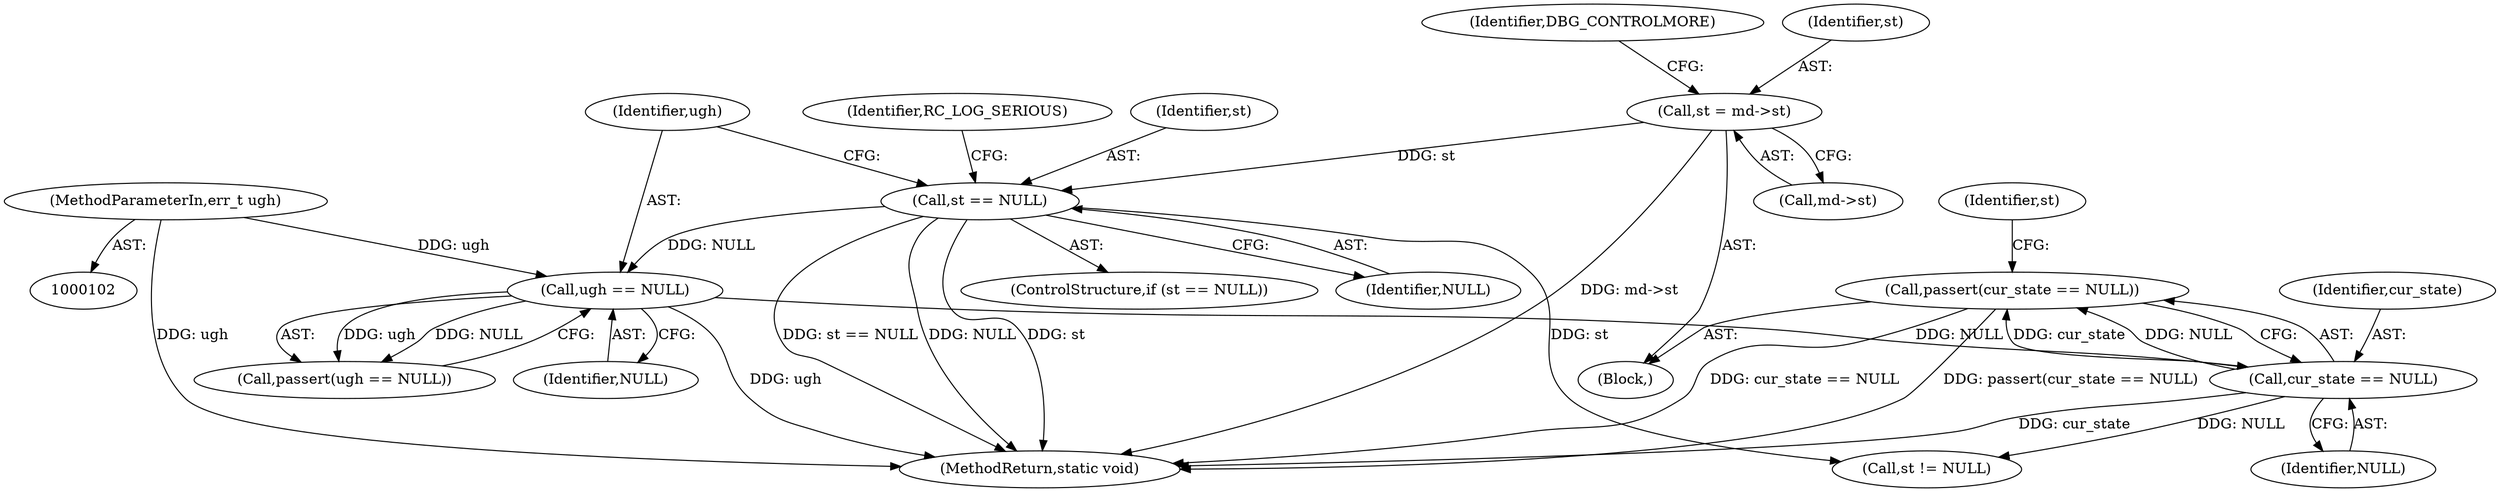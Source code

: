 digraph "0_libreswan_2899351224fe2940aec37d7656e1e392c0fe07f0@API" {
"1000151" [label="(Call,passert(cur_state == NULL))"];
"1000152" [label="(Call,cur_state == NULL)"];
"1000148" [label="(Call,ugh == NULL)"];
"1000105" [label="(MethodParameterIn,err_t ugh)"];
"1000130" [label="(Call,st == NULL)"];
"1000119" [label="(Call,st = md->st)"];
"1000106" [label="(Block,)"];
"1000126" [label="(Identifier,DBG_CONTROLMORE)"];
"1000150" [label="(Identifier,NULL)"];
"1000147" [label="(Call,passert(ugh == NULL))"];
"1000156" [label="(Call,st != NULL)"];
"1000149" [label="(Identifier,ugh)"];
"1000130" [label="(Call,st == NULL)"];
"1000151" [label="(Call,passert(cur_state == NULL))"];
"1000135" [label="(Identifier,RC_LOG_SERIOUS)"];
"1000105" [label="(MethodParameterIn,err_t ugh)"];
"1000121" [label="(Call,md->st)"];
"1000152" [label="(Call,cur_state == NULL)"];
"1000153" [label="(Identifier,cur_state)"];
"1000120" [label="(Identifier,st)"];
"1000157" [label="(Identifier,st)"];
"1000148" [label="(Call,ugh == NULL)"];
"1000129" [label="(ControlStructure,if (st == NULL))"];
"1000119" [label="(Call,st = md->st)"];
"1000132" [label="(Identifier,NULL)"];
"1000204" [label="(MethodReturn,static void)"];
"1000131" [label="(Identifier,st)"];
"1000154" [label="(Identifier,NULL)"];
"1000151" -> "1000106"  [label="AST: "];
"1000151" -> "1000152"  [label="CFG: "];
"1000152" -> "1000151"  [label="AST: "];
"1000157" -> "1000151"  [label="CFG: "];
"1000151" -> "1000204"  [label="DDG: passert(cur_state == NULL)"];
"1000151" -> "1000204"  [label="DDG: cur_state == NULL"];
"1000152" -> "1000151"  [label="DDG: cur_state"];
"1000152" -> "1000151"  [label="DDG: NULL"];
"1000152" -> "1000154"  [label="CFG: "];
"1000153" -> "1000152"  [label="AST: "];
"1000154" -> "1000152"  [label="AST: "];
"1000152" -> "1000204"  [label="DDG: cur_state"];
"1000148" -> "1000152"  [label="DDG: NULL"];
"1000152" -> "1000156"  [label="DDG: NULL"];
"1000148" -> "1000147"  [label="AST: "];
"1000148" -> "1000150"  [label="CFG: "];
"1000149" -> "1000148"  [label="AST: "];
"1000150" -> "1000148"  [label="AST: "];
"1000147" -> "1000148"  [label="CFG: "];
"1000148" -> "1000204"  [label="DDG: ugh"];
"1000148" -> "1000147"  [label="DDG: ugh"];
"1000148" -> "1000147"  [label="DDG: NULL"];
"1000105" -> "1000148"  [label="DDG: ugh"];
"1000130" -> "1000148"  [label="DDG: NULL"];
"1000105" -> "1000102"  [label="AST: "];
"1000105" -> "1000204"  [label="DDG: ugh"];
"1000130" -> "1000129"  [label="AST: "];
"1000130" -> "1000132"  [label="CFG: "];
"1000131" -> "1000130"  [label="AST: "];
"1000132" -> "1000130"  [label="AST: "];
"1000135" -> "1000130"  [label="CFG: "];
"1000149" -> "1000130"  [label="CFG: "];
"1000130" -> "1000204"  [label="DDG: NULL"];
"1000130" -> "1000204"  [label="DDG: st"];
"1000130" -> "1000204"  [label="DDG: st == NULL"];
"1000119" -> "1000130"  [label="DDG: st"];
"1000130" -> "1000156"  [label="DDG: st"];
"1000119" -> "1000106"  [label="AST: "];
"1000119" -> "1000121"  [label="CFG: "];
"1000120" -> "1000119"  [label="AST: "];
"1000121" -> "1000119"  [label="AST: "];
"1000126" -> "1000119"  [label="CFG: "];
"1000119" -> "1000204"  [label="DDG: md->st"];
}
